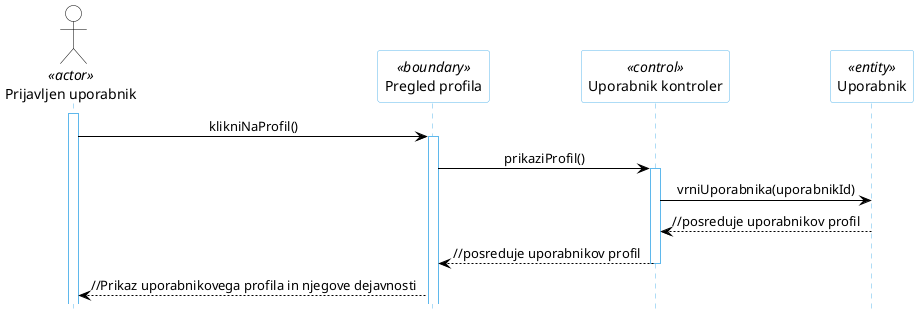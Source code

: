 @startuml
hide footbox

skinparam backgroundcolor transparent
skinparam defaultTextAlignment center
skinparam actorBorderColor black
skinparam actorBackgroundColor white
skinparam arrowColor black  
skinparam sequenceLifeLineBorderColor #5FB8EC
skinparam sequenceParticipantBorderColor #5FB8EC
skinparam sequenceParticipantBackgroundColor white

actor "Prijavljen uporabnik" as U1 <<actor>>

participant "Pregled profila" as R5 <<boundary>>
participant "Uporabnik kontroler" as R2 <<control>>
participant "Uporabnik" as R4 <<entity>>


activate U1
U1 -> R5: klikniNaProfil()
activate R5
R5 -> R2: prikaziProfil()
activate R2
R2 -> R4: vrniUporabnika(uporabnikId)
R4 --> R2: //posreduje uporabnikov profil
R2 --> R5: //posreduje uporabnikov profil
deactivate R2
R5 --> U1: //Prikaz uporabnikovega profila in njegove dejavnosti
@enduml
